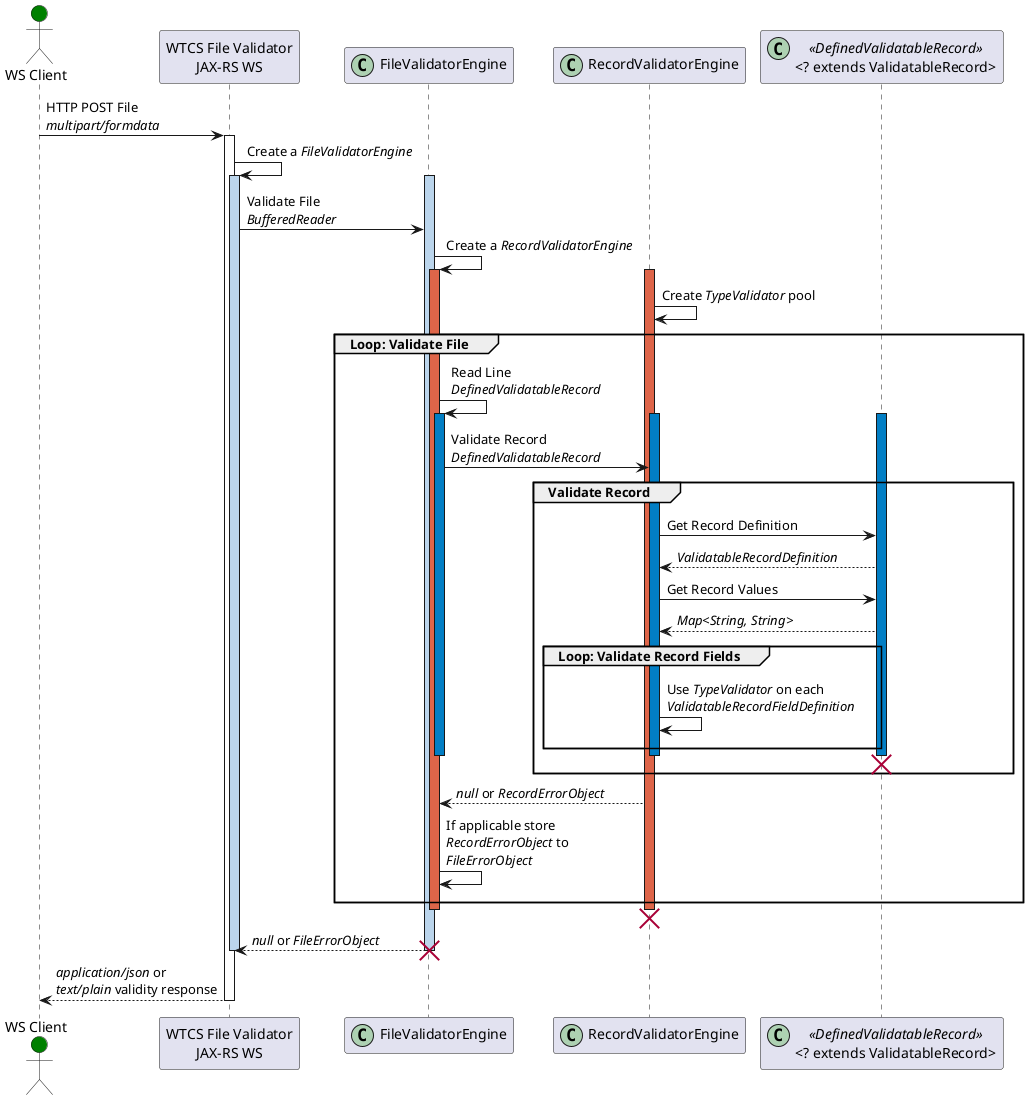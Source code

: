 @startuml
actor "WS Client" as WSClient #green
participant "WTCS File Validator\nJAX-RS WS" as WtcsFileValidator
participant FileValidatorEngine <<(C,#add1b2)>>
participant RecordValidatorEngine <<(C,#add1b2)>>
participant "<? extends ValidatableRecord>" as Record << (C,#add1b2) DefinedValidatableRecord >>

WSClient -> WtcsFileValidator : HTTP POST File\n<i>multipart/formdata</i>
activate WtcsFileValidator

  WtcsFileValidator -> WtcsFileValidator : Create a <i>FileValidatorEngine</i>

  ' START FILE VALIDATION ENGINE SETUP
  activate WtcsFileValidator #bbd5ec
  activate FileValidatorEngine #bbd5ec
  ' END FILE VALIDATION ENGINE SETUP

  WtcsFileValidator -> FileValidatorEngine : Validate File\n<i>BufferedReader</i>

    FileValidatorEngine -> FileValidatorEngine : Create a <i>RecordValidatorEngine</i>

    ' Record engine is needed for validating each record in the file
    ' START RECORD VALIDATION ENGINE SETUP
    activate FileValidatorEngine #de6549
    activate RecordValidatorEngine #de6549
    ' END RECORD VALIDATION ENGINE SETUP

    ' Record engine creates TypeValidator pool
    RecordValidatorEngine -> RecordValidatorEngine : Create <i>TypeValidator</i> pool

      ' START FILE VALIDATION ENGINE GROUP: LOOP TO VALIDATE
      group Loop: Validate File

        ||10||
        FileValidatorEngine -> FileValidatorEngine : Read Line\n<i>DefinedValidatableRecord</i>

        ' START RECORD SETUP
        ' Record to be validated now exists
        ' Mirror activation of File engine, Record engine, and Record
        activate FileValidatorEngine #027ec4
        activate RecordValidatorEngine #027ec4
        activate Record #027ec4
        ' END RECORD SETUP

        ' Hand the record to the Record engine
        FileValidatorEngine -> RecordValidatorEngine : Validate Record\n<i>DefinedValidatableRecord</i>

          group Validate Record

            ||10||
            RecordValidatorEngine -> Record : Get Record Definition
            Record --> RecordValidatorEngine : <i>ValidatableRecordDefinition</i>

            RecordValidatorEngine -> Record : Get Record Values
            Record --> RecordValidatorEngine : <i>Map<String, String></i>

              group Loop: Validate Record Fields
                ||10||
                RecordValidatorEngine -> RecordValidatorEngine : Use <i>TypeValidator</i> on each\n<i>ValidatableRecordFieldDefinition</i>
                ||10||
              end

            ' START RECORD TEARDOWN
            ' Record to be validated is done being read and checked
            deactivate Record
            deactivate RecordValidatorEngine
            deactivate FileValidatorEngine
            destroy Record
            ' END RECORD TEARDOWN

          ' END VALIDATE THE RECORD
          end

        ' Record engine responds after each record has been checked
        RecordValidatorEngine --> FileValidatorEngine : <i>null</i> or <i>RecordErrorObject</i>

        ' File engine stores non-null responses
        FileValidatorEngine -> FileValidatorEngine : If applicable store\n<i>RecordErrorObject</i> to\n<i>FileErrorObject</i>
        ||10||

      ' END FILE VALIDATION ENGINE GROUP: LOOP TO VALIDATE
      end

    ' Record engine persists until File engine is done with all records
    ' START RECORD VALIDATION ENGINE TEARDOWN
    deactivate RecordValidatorEngine
    deactivate FileValidatorEngine
    destroy RecordValidatorEngine
    ' END RECORD VALIDATION ENGINE TEARDOWN

  ' File engine responds after all records in the file have been checked
  FileValidatorEngine --> WtcsFileValidator : <i>null</i> or <i>FileErrorObject</i>

  ' START FILE VALIDATION ENGINE TEARDOWN
  deactivate FileValidatorEngine
  deactivate WtcsFileValidator
  destroy FileValidatorEngine
  ' END FILE VALIDATION ENGINE TEARDOWN

WtcsFileValidator --> WSClient : <i>application/json</i> or\n<i>text/plain</i> validity response
deactivate WtcsFileValidator
@enduml